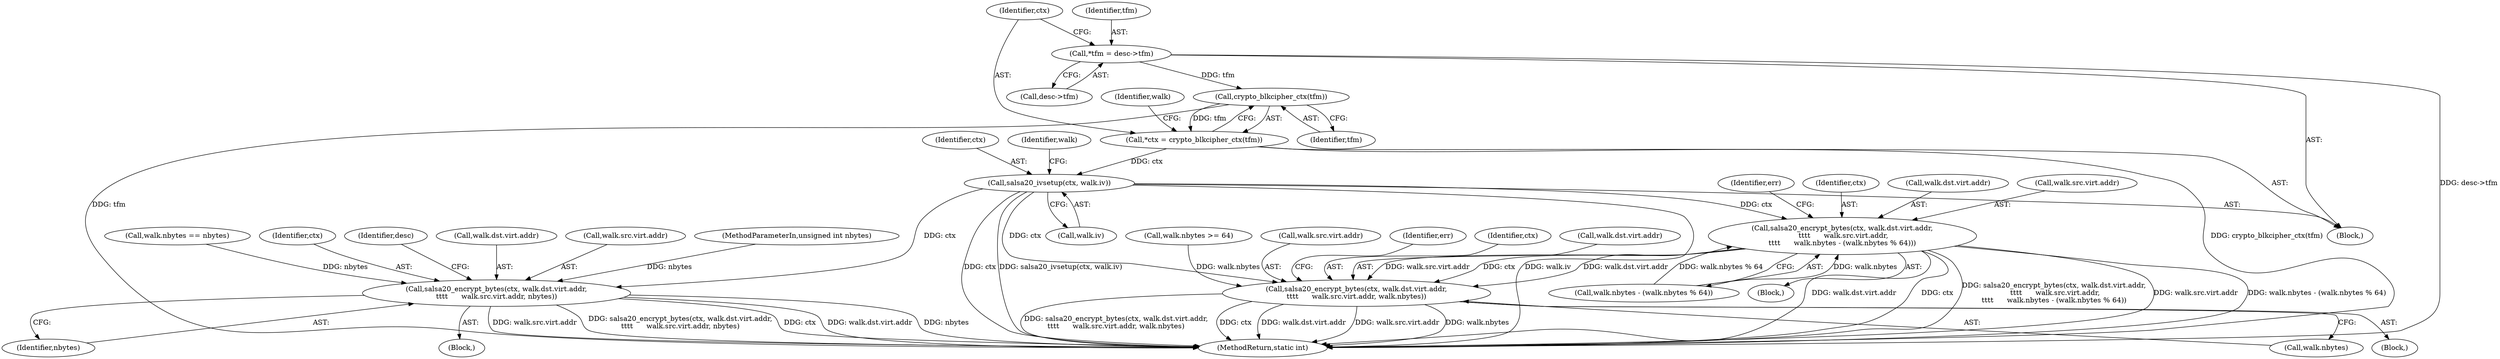 digraph "1_linux_ecaaab5649781c5a0effdaf298a925063020500e_0@API" {
"1000116" [label="(Call,crypto_blkcipher_ctx(tfm))"];
"1000108" [label="(Call,*tfm = desc->tfm)"];
"1000114" [label="(Call,*ctx = crypto_blkcipher_ctx(tfm))"];
"1000132" [label="(Call,salsa20_ivsetup(ctx, walk.iv))"];
"1000145" [label="(Call,salsa20_encrypt_bytes(ctx, walk.dst.virt.addr,\n\t\t\t\t      walk.src.virt.addr, nbytes))"];
"1000175" [label="(Call,salsa20_encrypt_bytes(ctx, walk.dst.virt.addr,\n \t\t\t\t      walk.src.virt.addr,\n\t\t\t\t      walk.nbytes - (walk.nbytes % 64)))"];
"1000216" [label="(Call,salsa20_encrypt_bytes(ctx, walk.dst.virt.addr,\n\t\t\t\t      walk.src.virt.addr, walk.nbytes))"];
"1000244" [label="(MethodReturn,static int)"];
"1000175" [label="(Call,salsa20_encrypt_bytes(ctx, walk.dst.virt.addr,\n \t\t\t\t      walk.src.virt.addr,\n\t\t\t\t      walk.nbytes - (walk.nbytes % 64)))"];
"1000154" [label="(Call,walk.src.virt.addr)"];
"1000141" [label="(Identifier,walk)"];
"1000117" [label="(Identifier,tfm)"];
"1000105" [label="(Block,)"];
"1000110" [label="(Call,desc->tfm)"];
"1000108" [label="(Call,*tfm = desc->tfm)"];
"1000115" [label="(Identifier,ctx)"];
"1000161" [label="(Identifier,nbytes)"];
"1000176" [label="(Identifier,ctx)"];
"1000177" [label="(Call,walk.dst.virt.addr)"];
"1000216" [label="(Call,salsa20_encrypt_bytes(ctx, walk.dst.virt.addr,\n\t\t\t\t      walk.src.virt.addr, walk.nbytes))"];
"1000164" [label="(Identifier,desc)"];
"1000147" [label="(Call,walk.dst.virt.addr)"];
"1000232" [label="(Call,walk.nbytes)"];
"1000174" [label="(Block,)"];
"1000169" [label="(Call,walk.nbytes >= 64)"];
"1000133" [label="(Identifier,ctx)"];
"1000134" [label="(Call,walk.iv)"];
"1000145" [label="(Call,salsa20_encrypt_bytes(ctx, walk.dst.virt.addr,\n\t\t\t\t      walk.src.virt.addr, nbytes))"];
"1000184" [label="(Call,walk.src.virt.addr)"];
"1000104" [label="(MethodParameterIn,unsigned int nbytes)"];
"1000225" [label="(Call,walk.src.virt.addr)"];
"1000201" [label="(Identifier,err)"];
"1000132" [label="(Call,salsa20_ivsetup(ctx, walk.iv))"];
"1000116" [label="(Call,crypto_blkcipher_ctx(tfm))"];
"1000139" [label="(Call,walk.nbytes == nbytes)"];
"1000236" [label="(Identifier,err)"];
"1000217" [label="(Identifier,ctx)"];
"1000191" [label="(Call,walk.nbytes - (walk.nbytes % 64))"];
"1000114" [label="(Call,*ctx = crypto_blkcipher_ctx(tfm))"];
"1000146" [label="(Identifier,ctx)"];
"1000121" [label="(Identifier,walk)"];
"1000218" [label="(Call,walk.dst.virt.addr)"];
"1000109" [label="(Identifier,tfm)"];
"1000215" [label="(Block,)"];
"1000144" [label="(Block,)"];
"1000116" -> "1000114"  [label="AST: "];
"1000116" -> "1000117"  [label="CFG: "];
"1000117" -> "1000116"  [label="AST: "];
"1000114" -> "1000116"  [label="CFG: "];
"1000116" -> "1000244"  [label="DDG: tfm"];
"1000116" -> "1000114"  [label="DDG: tfm"];
"1000108" -> "1000116"  [label="DDG: tfm"];
"1000108" -> "1000105"  [label="AST: "];
"1000108" -> "1000110"  [label="CFG: "];
"1000109" -> "1000108"  [label="AST: "];
"1000110" -> "1000108"  [label="AST: "];
"1000115" -> "1000108"  [label="CFG: "];
"1000108" -> "1000244"  [label="DDG: desc->tfm"];
"1000114" -> "1000105"  [label="AST: "];
"1000115" -> "1000114"  [label="AST: "];
"1000121" -> "1000114"  [label="CFG: "];
"1000114" -> "1000244"  [label="DDG: crypto_blkcipher_ctx(tfm)"];
"1000114" -> "1000132"  [label="DDG: ctx"];
"1000132" -> "1000105"  [label="AST: "];
"1000132" -> "1000134"  [label="CFG: "];
"1000133" -> "1000132"  [label="AST: "];
"1000134" -> "1000132"  [label="AST: "];
"1000141" -> "1000132"  [label="CFG: "];
"1000132" -> "1000244"  [label="DDG: salsa20_ivsetup(ctx, walk.iv)"];
"1000132" -> "1000244"  [label="DDG: walk.iv"];
"1000132" -> "1000244"  [label="DDG: ctx"];
"1000132" -> "1000145"  [label="DDG: ctx"];
"1000132" -> "1000175"  [label="DDG: ctx"];
"1000132" -> "1000216"  [label="DDG: ctx"];
"1000145" -> "1000144"  [label="AST: "];
"1000145" -> "1000161"  [label="CFG: "];
"1000146" -> "1000145"  [label="AST: "];
"1000147" -> "1000145"  [label="AST: "];
"1000154" -> "1000145"  [label="AST: "];
"1000161" -> "1000145"  [label="AST: "];
"1000164" -> "1000145"  [label="CFG: "];
"1000145" -> "1000244"  [label="DDG: walk.src.virt.addr"];
"1000145" -> "1000244"  [label="DDG: salsa20_encrypt_bytes(ctx, walk.dst.virt.addr,\n\t\t\t\t      walk.src.virt.addr, nbytes)"];
"1000145" -> "1000244"  [label="DDG: ctx"];
"1000145" -> "1000244"  [label="DDG: walk.dst.virt.addr"];
"1000145" -> "1000244"  [label="DDG: nbytes"];
"1000139" -> "1000145"  [label="DDG: nbytes"];
"1000104" -> "1000145"  [label="DDG: nbytes"];
"1000175" -> "1000174"  [label="AST: "];
"1000175" -> "1000191"  [label="CFG: "];
"1000176" -> "1000175"  [label="AST: "];
"1000177" -> "1000175"  [label="AST: "];
"1000184" -> "1000175"  [label="AST: "];
"1000191" -> "1000175"  [label="AST: "];
"1000201" -> "1000175"  [label="CFG: "];
"1000175" -> "1000244"  [label="DDG: ctx"];
"1000175" -> "1000244"  [label="DDG: salsa20_encrypt_bytes(ctx, walk.dst.virt.addr,\n \t\t\t\t      walk.src.virt.addr,\n\t\t\t\t      walk.nbytes - (walk.nbytes % 64))"];
"1000175" -> "1000244"  [label="DDG: walk.src.virt.addr"];
"1000175" -> "1000244"  [label="DDG: walk.nbytes - (walk.nbytes % 64)"];
"1000175" -> "1000244"  [label="DDG: walk.dst.virt.addr"];
"1000191" -> "1000175"  [label="DDG: walk.nbytes"];
"1000191" -> "1000175"  [label="DDG: walk.nbytes % 64"];
"1000175" -> "1000216"  [label="DDG: ctx"];
"1000175" -> "1000216"  [label="DDG: walk.dst.virt.addr"];
"1000175" -> "1000216"  [label="DDG: walk.src.virt.addr"];
"1000216" -> "1000215"  [label="AST: "];
"1000216" -> "1000232"  [label="CFG: "];
"1000217" -> "1000216"  [label="AST: "];
"1000218" -> "1000216"  [label="AST: "];
"1000225" -> "1000216"  [label="AST: "];
"1000232" -> "1000216"  [label="AST: "];
"1000236" -> "1000216"  [label="CFG: "];
"1000216" -> "1000244"  [label="DDG: walk.src.virt.addr"];
"1000216" -> "1000244"  [label="DDG: walk.nbytes"];
"1000216" -> "1000244"  [label="DDG: salsa20_encrypt_bytes(ctx, walk.dst.virt.addr,\n\t\t\t\t      walk.src.virt.addr, walk.nbytes)"];
"1000216" -> "1000244"  [label="DDG: ctx"];
"1000216" -> "1000244"  [label="DDG: walk.dst.virt.addr"];
"1000169" -> "1000216"  [label="DDG: walk.nbytes"];
}
